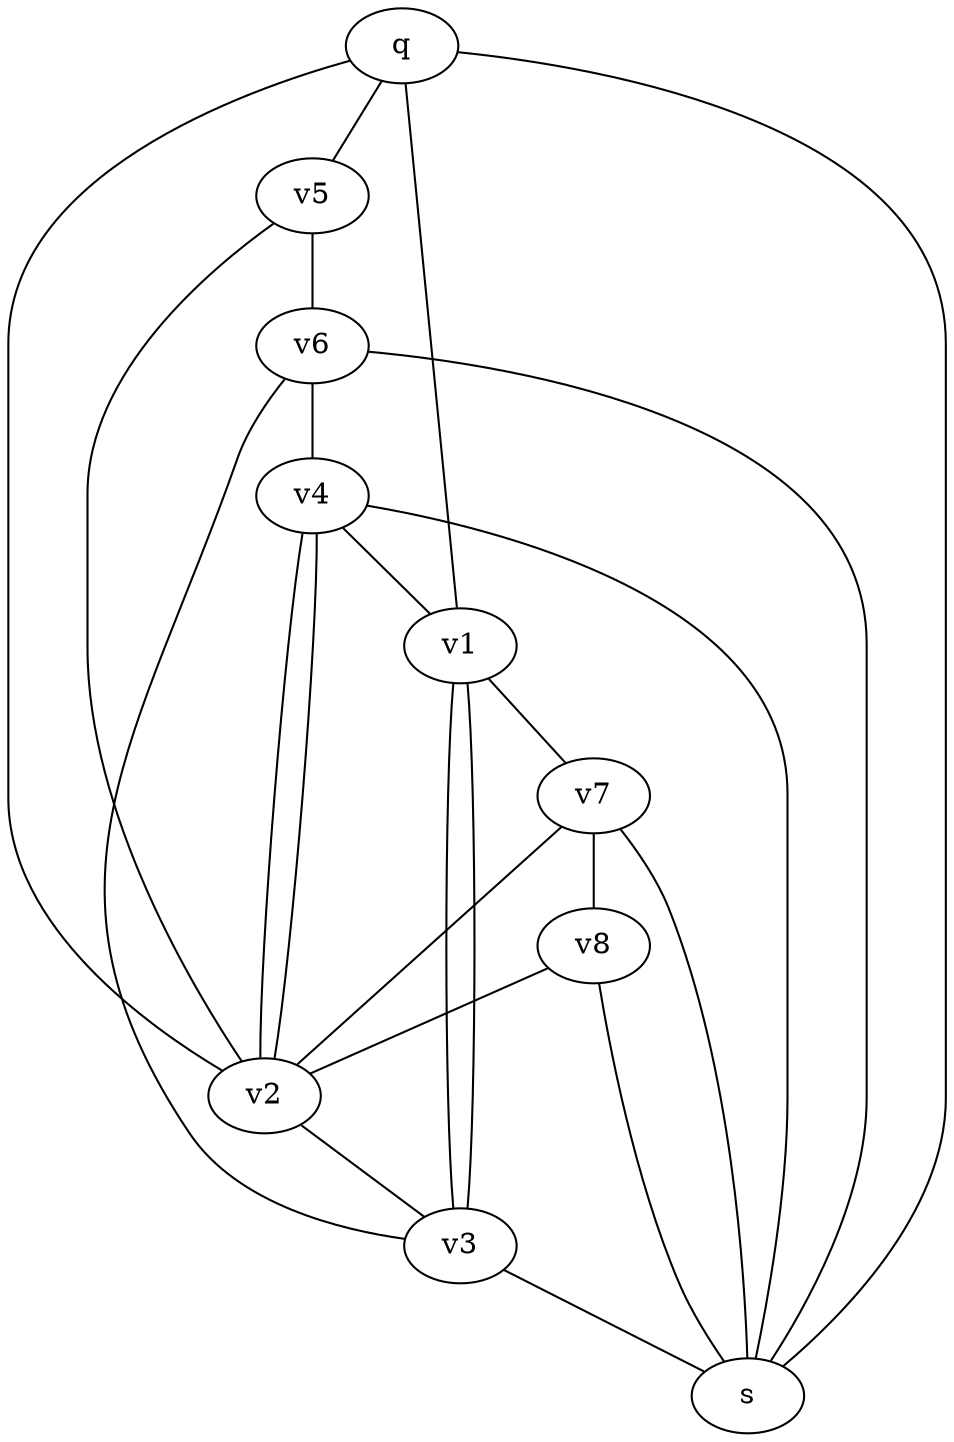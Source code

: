 graph G {
  v4 [ label="v4" ];
  s [ label="s" ];
  v3 [ label="v3" ];
  v1 [ label="v1" ];
  v5 [ label="v5" ];
  v6 [ label="v6" ];
  q [ label="q" ];
  v2 [ label="v2" ];
  v7 [ label="v7" ];
  v8 [ label="v8" ];
  v4 -- s [ label="" ];
  v3 -- v1 [ label="" ];
  v5 -- v6 [ label="" ];
  q -- s [ label="" ];
  v4 -- v1 [ label="" ];
  v2 -- v4 [ label="" ];
  v6 -- v3 [ label="" ];
  v7 -- s [ label="" ];
  v1 -- v3 [ label="" ];
  v8 -- v2 [ label="" ];
  q -- v5 [ label="" ];
  v6 -- v4 [ label="" ];
  v5 -- v2 [ label="" ];
  q -- v1 [ label="" ];
  v6 -- s [ label="" ];
  v7 -- v8 [ label="" ];
  q -- v2 [ label="" ];
  v8 -- s [ label="" ];
  v1 -- v7 [ label="" ];
  v2 -- v3 [ label="" ];
  v7 -- v2 [ label="" ];
  v3 -- s [ label="" ];
  v4 -- v2 [ label="" ];
}
